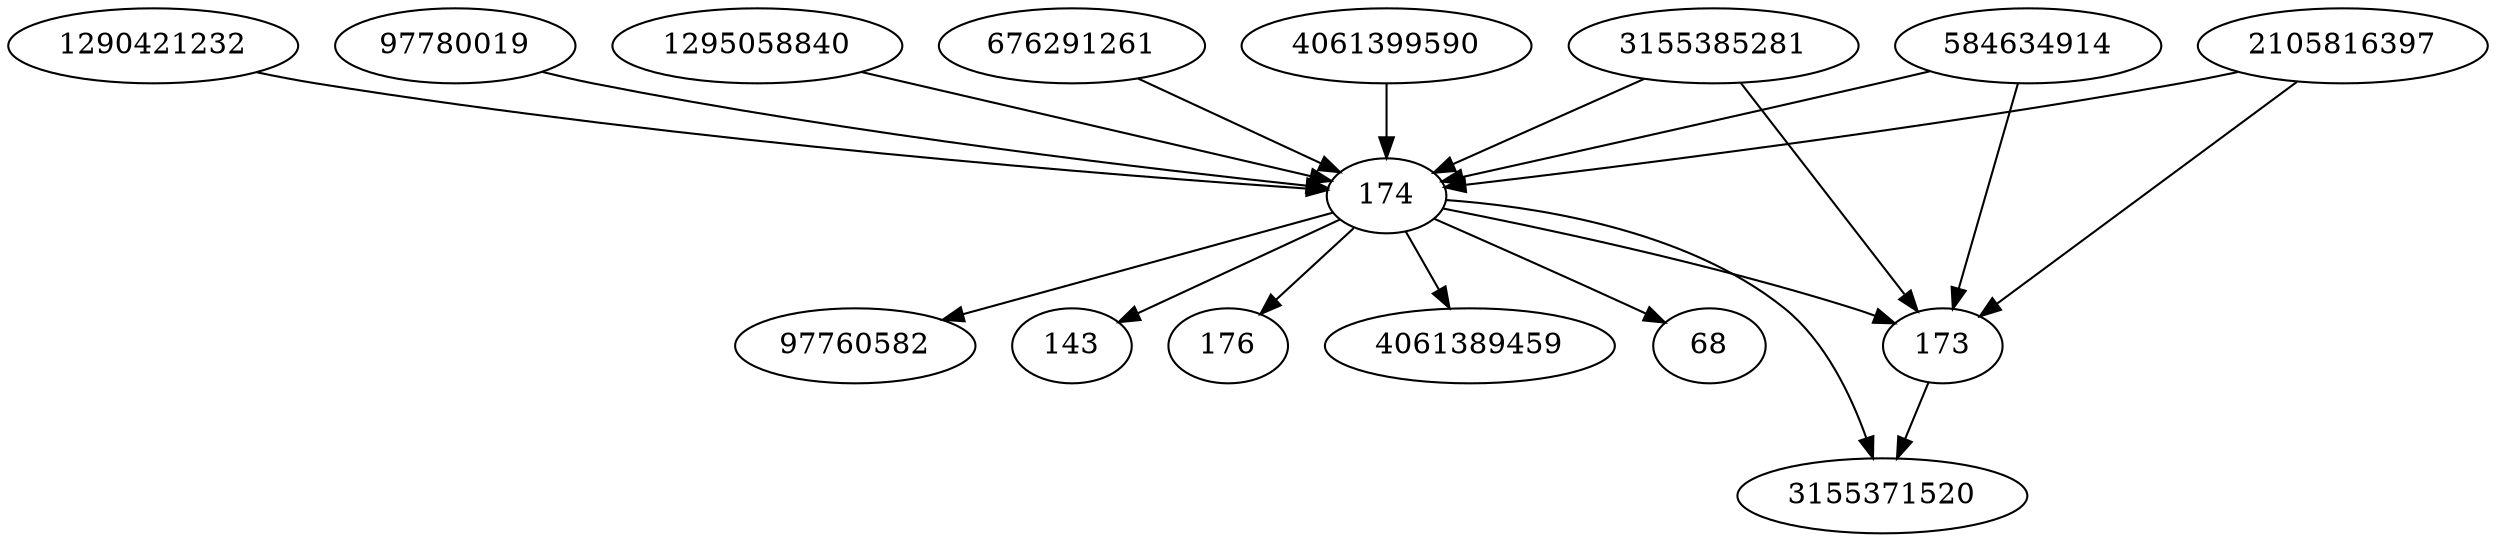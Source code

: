 strict digraph  {
3155371520;
3155385281;
584634914;
68;
4061399590;
97760582;
2105816397;
173;
143;
1290421232;
176;
174;
97780019;
4061389459;
1295058840;
676291261;
3155385281 -> 173;
3155385281 -> 174;
584634914 -> 173;
584634914 -> 174;
4061399590 -> 174;
2105816397 -> 173;
2105816397 -> 174;
173 -> 3155371520;
1290421232 -> 174;
174 -> 173;
174 -> 3155371520;
174 -> 97760582;
174 -> 4061389459;
174 -> 143;
174 -> 68;
174 -> 176;
97780019 -> 174;
1295058840 -> 174;
676291261 -> 174;
}
